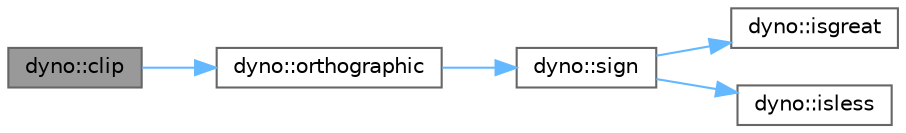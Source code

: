 digraph "dyno::clip"
{
 // LATEX_PDF_SIZE
  bgcolor="transparent";
  edge [fontname=Helvetica,fontsize=10,labelfontname=Helvetica,labelfontsize=10];
  node [fontname=Helvetica,fontsize=10,shape=box,height=0.2,width=0.4];
  rankdir="LR";
  Node1 [id="Node000001",label="dyno::clip",height=0.2,width=0.4,color="gray40", fillcolor="grey60", style="filled", fontcolor="black",tooltip=" "];
  Node1 -> Node2 [id="edge1_Node000001_Node000002",color="steelblue1",style="solid",tooltip=" "];
  Node2 [id="Node000002",label="dyno::orthographic",height=0.2,width=0.4,color="grey40", fillcolor="white", style="filled",URL="$namespacedyno.html#abbd499912e29b90105332d0518845efb",tooltip=" "];
  Node2 -> Node3 [id="edge2_Node000002_Node000003",color="steelblue1",style="solid",tooltip=" "];
  Node3 [id="Node000003",label="dyno::sign",height=0.2,width=0.4,color="grey40", fillcolor="white", style="filled",URL="$namespacedyno.html#a04f4d8c3be048052656f403db2e4c81b",tooltip=" "];
  Node3 -> Node4 [id="edge3_Node000003_Node000004",color="steelblue1",style="solid",tooltip=" "];
  Node4 [id="Node000004",label="dyno::isgreat",height=0.2,width=0.4,color="grey40", fillcolor="white", style="filled",URL="$namespacedyno.html#ab1b2bdca2fe58536ca19388acdf0e082",tooltip=" "];
  Node3 -> Node5 [id="edge4_Node000003_Node000005",color="steelblue1",style="solid",tooltip=" "];
  Node5 [id="Node000005",label="dyno::isless",height=0.2,width=0.4,color="grey40", fillcolor="white", style="filled",URL="$namespacedyno.html#a58387688c0efaa6e7473faeb6d245e4f",tooltip=" "];
}
